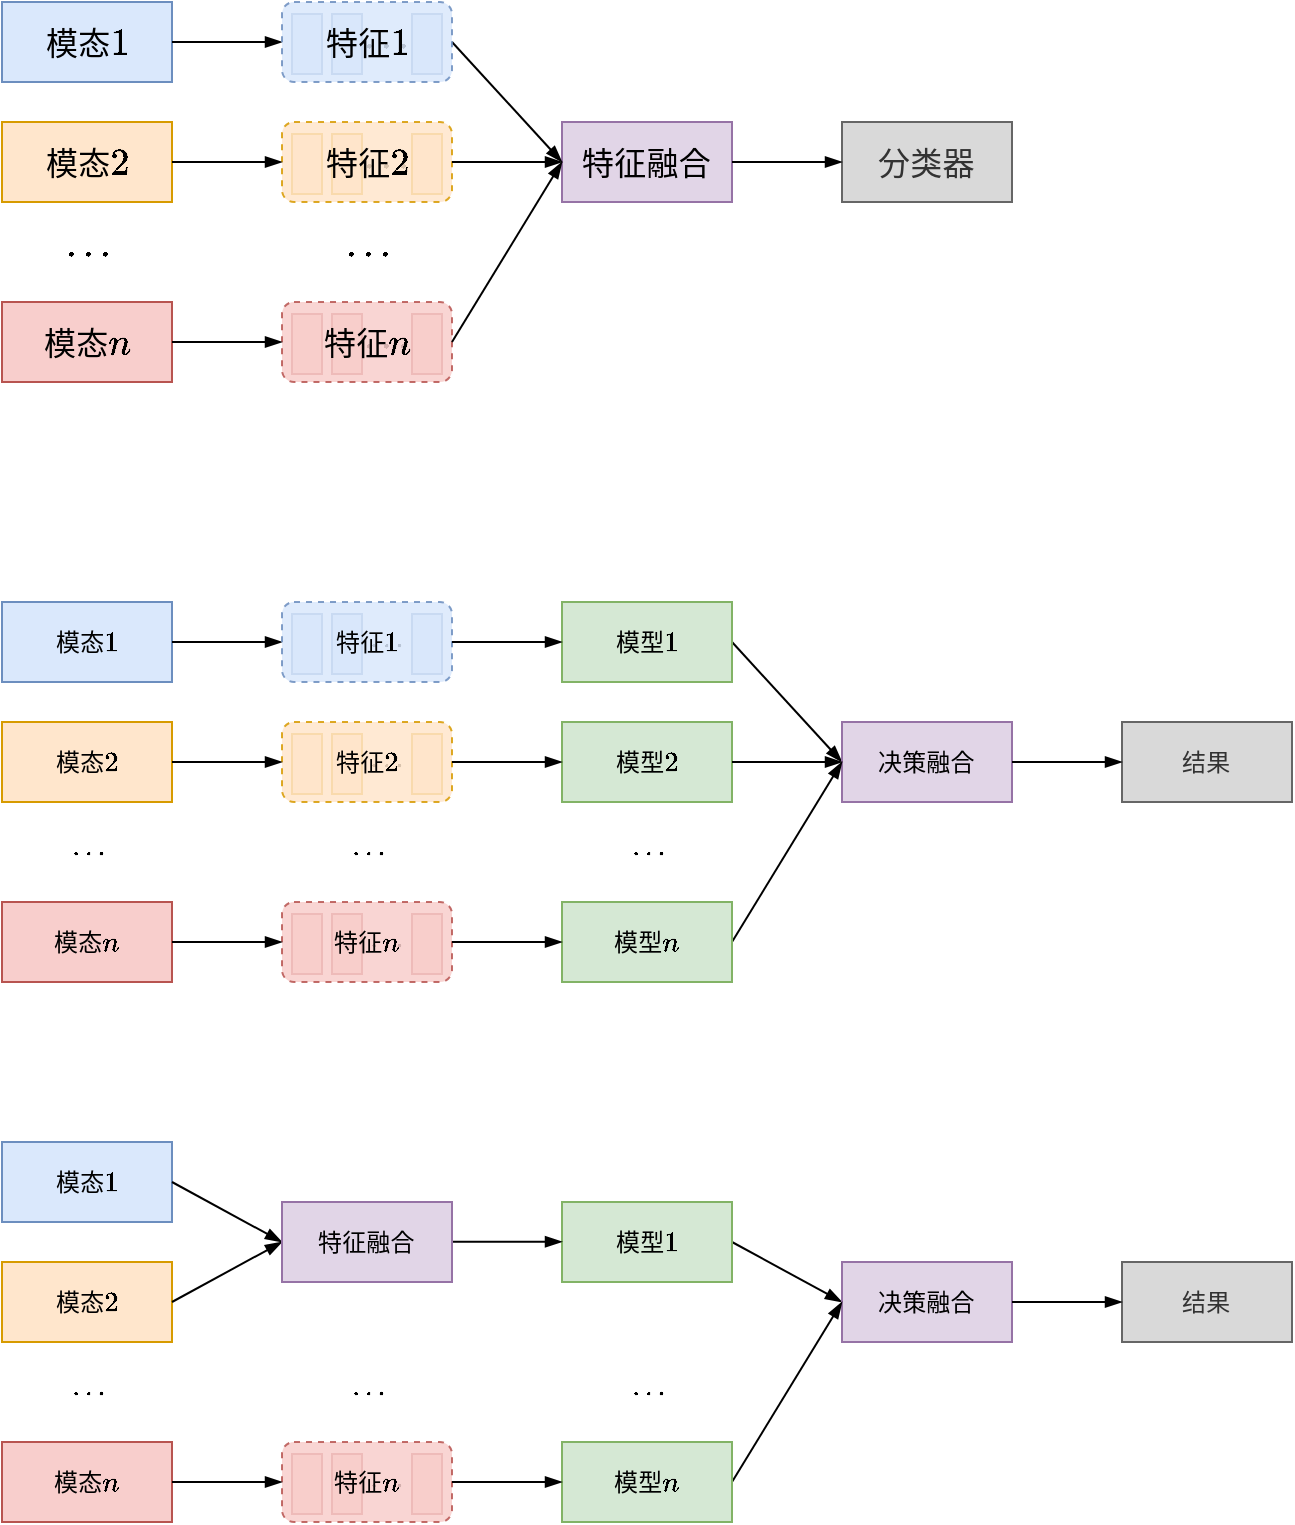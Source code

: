 <mxfile version="26.0.15">
  <diagram name="第 1 页" id="IceHvFMhuSLMuGwEgAzG">
    <mxGraphModel dx="823" dy="549" grid="1" gridSize="10" guides="1" tooltips="1" connect="1" arrows="1" fold="1" page="1" pageScale="1" pageWidth="827" pageHeight="1169" math="1" shadow="0">
      <root>
        <mxCell id="0" />
        <mxCell id="1" parent="0" />
        <mxCell id="TyKDxq_lsrLQuB99KI5q-3" value="" style="rounded=0;whiteSpace=wrap;html=1;aspect=fixed;fillColor=#dae8fc;strokeColor=#6c8ebf;fontSize=16;" vertex="1" parent="1">
          <mxGeometry x="205" y="126" width="15" height="30" as="geometry" />
        </mxCell>
        <mxCell id="TyKDxq_lsrLQuB99KI5q-4" value="" style="rounded=0;whiteSpace=wrap;html=1;aspect=fixed;fillColor=#dae8fc;strokeColor=#6c8ebf;fontSize=16;" vertex="1" parent="1">
          <mxGeometry x="225" y="126" width="15" height="30" as="geometry" />
        </mxCell>
        <mxCell id="TyKDxq_lsrLQuB99KI5q-5" value="$$\cdots$$" style="rounded=0;whiteSpace=wrap;html=1;aspect=fixed;fillColor=none;strokeColor=none;fontSize=16;" vertex="1" parent="1">
          <mxGeometry x="245" y="126" width="15" height="30" as="geometry" />
        </mxCell>
        <mxCell id="TyKDxq_lsrLQuB99KI5q-6" value="" style="rounded=0;whiteSpace=wrap;html=1;aspect=fixed;fillColor=#dae8fc;strokeColor=#6c8ebf;fontSize=16;" vertex="1" parent="1">
          <mxGeometry x="265" y="126" width="15" height="30" as="geometry" />
        </mxCell>
        <mxCell id="TyKDxq_lsrLQuB99KI5q-8" value="&lt;font&gt;$$\text{模态1}$$&lt;/font&gt;" style="rounded=0;whiteSpace=wrap;html=1;fontFamily=Helvetica;fillColor=#dae8fc;strokeColor=#6c8ebf;fontSize=16;" vertex="1" parent="1">
          <mxGeometry x="60" y="120" width="85" height="40" as="geometry" />
        </mxCell>
        <mxCell id="TyKDxq_lsrLQuB99KI5q-9" value="" style="rounded=0;whiteSpace=wrap;html=1;aspect=fixed;fillColor=#ffe6cc;strokeColor=#d79b00;fontSize=16;" vertex="1" parent="1">
          <mxGeometry x="205" y="186" width="15" height="30" as="geometry" />
        </mxCell>
        <mxCell id="TyKDxq_lsrLQuB99KI5q-10" value="" style="rounded=0;whiteSpace=wrap;html=1;aspect=fixed;fillColor=#ffe6cc;strokeColor=#d79b00;fontSize=16;" vertex="1" parent="1">
          <mxGeometry x="225" y="186" width="15" height="30" as="geometry" />
        </mxCell>
        <mxCell id="TyKDxq_lsrLQuB99KI5q-11" value="$$\cdots$$" style="rounded=0;whiteSpace=wrap;html=1;aspect=fixed;fillColor=none;strokeColor=none;fontSize=16;" vertex="1" parent="1">
          <mxGeometry x="245" y="186" width="15" height="30" as="geometry" />
        </mxCell>
        <mxCell id="TyKDxq_lsrLQuB99KI5q-12" value="" style="rounded=0;whiteSpace=wrap;html=1;aspect=fixed;fillColor=#ffe6cc;strokeColor=#d79b00;fontSize=16;" vertex="1" parent="1">
          <mxGeometry x="265" y="186" width="15" height="30" as="geometry" />
        </mxCell>
        <mxCell id="TyKDxq_lsrLQuB99KI5q-14" value="&lt;span style=&quot;font-family: Helvetica;&quot;&gt;$$\text{模态2}$$&lt;/span&gt;" style="rounded=0;whiteSpace=wrap;html=1;fontFamily=Garamond;fillColor=#ffe6cc;strokeColor=#d79b00;fontSize=16;" vertex="1" parent="1">
          <mxGeometry x="60" y="180" width="85" height="40" as="geometry" />
        </mxCell>
        <mxCell id="TyKDxq_lsrLQuB99KI5q-15" value="" style="rounded=0;whiteSpace=wrap;html=1;aspect=fixed;fillColor=#f8cecc;strokeColor=#b85450;fontSize=16;" vertex="1" parent="1">
          <mxGeometry x="205" y="276" width="15" height="30" as="geometry" />
        </mxCell>
        <mxCell id="TyKDxq_lsrLQuB99KI5q-16" value="" style="rounded=0;whiteSpace=wrap;html=1;aspect=fixed;fillColor=#f8cecc;strokeColor=#b85450;fontSize=16;" vertex="1" parent="1">
          <mxGeometry x="225" y="276" width="15" height="30" as="geometry" />
        </mxCell>
        <mxCell id="TyKDxq_lsrLQuB99KI5q-17" value="$$\cdots$$" style="rounded=0;whiteSpace=wrap;html=1;aspect=fixed;fillColor=none;strokeColor=none;fontSize=16;" vertex="1" parent="1">
          <mxGeometry x="245" y="276" width="15" height="30" as="geometry" />
        </mxCell>
        <mxCell id="TyKDxq_lsrLQuB99KI5q-18" value="" style="rounded=0;whiteSpace=wrap;html=1;aspect=fixed;fillColor=#f8cecc;strokeColor=#b85450;fontSize=16;" vertex="1" parent="1">
          <mxGeometry x="265" y="276" width="15" height="30" as="geometry" />
        </mxCell>
        <mxCell id="TyKDxq_lsrLQuB99KI5q-20" value="$$\text{模态}n$$" style="rounded=0;whiteSpace=wrap;html=1;fillColor=#f8cecc;strokeColor=#b85450;fontSize=16;" vertex="1" parent="1">
          <mxGeometry x="60" y="270" width="85" height="40" as="geometry" />
        </mxCell>
        <mxCell id="TyKDxq_lsrLQuB99KI5q-21" value="$$\cdots$$" style="text;html=1;align=center;verticalAlign=middle;whiteSpace=wrap;rounded=0;fontSize=16;" vertex="1" parent="1">
          <mxGeometry x="73" y="230" width="60" height="30" as="geometry" />
        </mxCell>
        <mxCell id="TyKDxq_lsrLQuB99KI5q-22" value="&lt;span style=&quot;font-family: Helvetica;&quot;&gt;$$\text{特征融合}$$&lt;/span&gt;" style="rounded=0;whiteSpace=wrap;html=1;fontFamily=Garamond;fillColor=#e1d5e7;strokeColor=#9673a6;fontSize=16;" vertex="1" parent="1">
          <mxGeometry x="340" y="180" width="85" height="40" as="geometry" />
        </mxCell>
        <mxCell id="TyKDxq_lsrLQuB99KI5q-23" value="" style="endArrow=blockThin;html=1;rounded=0;exitX=1;exitY=0.5;exitDx=0;exitDy=0;entryX=0;entryY=0.5;entryDx=0;entryDy=0;endFill=1;fontSize=16;" edge="1" parent="1" source="TyKDxq_lsrLQuB99KI5q-8" target="TyKDxq_lsrLQuB99KI5q-7">
          <mxGeometry width="50" height="50" relative="1" as="geometry">
            <mxPoint x="180" y="120" as="sourcePoint" />
            <mxPoint x="230" y="70" as="targetPoint" />
          </mxGeometry>
        </mxCell>
        <mxCell id="TyKDxq_lsrLQuB99KI5q-24" value="" style="endArrow=blockThin;html=1;rounded=0;exitX=1;exitY=0.5;exitDx=0;exitDy=0;entryX=0;entryY=0.5;entryDx=0;entryDy=0;endFill=1;fontSize=16;" edge="1" parent="1" source="TyKDxq_lsrLQuB99KI5q-7" target="TyKDxq_lsrLQuB99KI5q-22">
          <mxGeometry width="50" height="50" relative="1" as="geometry">
            <mxPoint x="310" y="140.86" as="sourcePoint" />
            <mxPoint x="365" y="140.86" as="targetPoint" />
          </mxGeometry>
        </mxCell>
        <mxCell id="TyKDxq_lsrLQuB99KI5q-7" value="$$\text{特征1}$$" style="rounded=1;whiteSpace=wrap;html=1;fillColor=#dae8fc;dashed=1;opacity=85;strokeColor=#6c8ebf;fontSize=16;" vertex="1" parent="1">
          <mxGeometry x="200" y="120" width="85" height="40" as="geometry" />
        </mxCell>
        <mxCell id="TyKDxq_lsrLQuB99KI5q-13" value="$$\text{特征2}$$" style="rounded=1;whiteSpace=wrap;html=1;fillColor=#ffe6cc;dashed=1;strokeColor=#d79b00;opacity=85;fontSize=16;" vertex="1" parent="1">
          <mxGeometry x="200" y="180" width="85" height="40" as="geometry" />
        </mxCell>
        <mxCell id="TyKDxq_lsrLQuB99KI5q-19" value="$$\text{特征}n$$" style="rounded=1;whiteSpace=wrap;html=1;fillColor=#f8cecc;dashed=1;strokeColor=#b85450;opacity=85;fontSize=16;" vertex="1" parent="1">
          <mxGeometry x="200" y="270" width="85" height="40" as="geometry" />
        </mxCell>
        <mxCell id="TyKDxq_lsrLQuB99KI5q-25" value="&lt;font face=&quot;Helvetica&quot;&gt;$$\text{分类器}$$&lt;/font&gt;" style="rounded=0;whiteSpace=wrap;html=1;fontFamily=Garamond;fillColor=#D9D9D9;fontColor=#333333;strokeColor=#666666;fontSize=16;" vertex="1" parent="1">
          <mxGeometry x="480" y="180" width="85" height="40" as="geometry" />
        </mxCell>
        <mxCell id="TyKDxq_lsrLQuB99KI5q-26" value="" style="endArrow=blockThin;html=1;rounded=0;exitX=1;exitY=0.5;exitDx=0;exitDy=0;entryX=0;entryY=0.5;entryDx=0;entryDy=0;endFill=1;fontSize=16;" edge="1" parent="1" source="TyKDxq_lsrLQuB99KI5q-13" target="TyKDxq_lsrLQuB99KI5q-22">
          <mxGeometry width="50" height="50" relative="1" as="geometry">
            <mxPoint x="295" y="150" as="sourcePoint" />
            <mxPoint x="350" y="210" as="targetPoint" />
          </mxGeometry>
        </mxCell>
        <mxCell id="TyKDxq_lsrLQuB99KI5q-27" value="" style="endArrow=blockThin;html=1;rounded=0;exitX=1;exitY=0.5;exitDx=0;exitDy=0;entryX=0;entryY=0.5;entryDx=0;entryDy=0;endFill=1;fontSize=16;" edge="1" parent="1" source="TyKDxq_lsrLQuB99KI5q-22" target="TyKDxq_lsrLQuB99KI5q-25">
          <mxGeometry width="50" height="50" relative="1" as="geometry">
            <mxPoint x="425" y="170" as="sourcePoint" />
            <mxPoint x="480" y="170" as="targetPoint" />
          </mxGeometry>
        </mxCell>
        <mxCell id="TyKDxq_lsrLQuB99KI5q-28" value="" style="endArrow=blockThin;html=1;rounded=0;exitX=1;exitY=0.5;exitDx=0;exitDy=0;entryX=0;entryY=0.5;entryDx=0;entryDy=0;endFill=1;fontSize=16;" edge="1" parent="1" source="TyKDxq_lsrLQuB99KI5q-19" target="TyKDxq_lsrLQuB99KI5q-22">
          <mxGeometry width="50" height="50" relative="1" as="geometry">
            <mxPoint x="295" y="210" as="sourcePoint" />
            <mxPoint x="350" y="210" as="targetPoint" />
          </mxGeometry>
        </mxCell>
        <mxCell id="TyKDxq_lsrLQuB99KI5q-29" value="" style="endArrow=blockThin;html=1;rounded=0;exitX=1;exitY=0.5;exitDx=0;exitDy=0;entryX=0;entryY=0.5;entryDx=0;entryDy=0;endFill=1;fontSize=16;" edge="1" parent="1" source="TyKDxq_lsrLQuB99KI5q-14" target="TyKDxq_lsrLQuB99KI5q-13">
          <mxGeometry width="50" height="50" relative="1" as="geometry">
            <mxPoint x="155" y="150" as="sourcePoint" />
            <mxPoint x="210" y="150" as="targetPoint" />
          </mxGeometry>
        </mxCell>
        <mxCell id="TyKDxq_lsrLQuB99KI5q-30" value="" style="endArrow=blockThin;html=1;rounded=0;exitX=1;exitY=0.5;exitDx=0;exitDy=0;entryX=0;entryY=0.5;entryDx=0;entryDy=0;endFill=1;fontSize=16;" edge="1" parent="1" source="TyKDxq_lsrLQuB99KI5q-20" target="TyKDxq_lsrLQuB99KI5q-19">
          <mxGeometry width="50" height="50" relative="1" as="geometry">
            <mxPoint x="155" y="210" as="sourcePoint" />
            <mxPoint x="210" y="210" as="targetPoint" />
          </mxGeometry>
        </mxCell>
        <mxCell id="TyKDxq_lsrLQuB99KI5q-31" value="" style="rounded=0;whiteSpace=wrap;html=1;aspect=fixed;fillColor=#dae8fc;strokeColor=#6c8ebf;" vertex="1" parent="1">
          <mxGeometry x="205" y="426" width="15" height="30" as="geometry" />
        </mxCell>
        <mxCell id="TyKDxq_lsrLQuB99KI5q-32" value="" style="rounded=0;whiteSpace=wrap;html=1;aspect=fixed;fillColor=#dae8fc;strokeColor=#6c8ebf;" vertex="1" parent="1">
          <mxGeometry x="225" y="426" width="15" height="30" as="geometry" />
        </mxCell>
        <mxCell id="TyKDxq_lsrLQuB99KI5q-33" value="$$\cdots$$" style="rounded=0;whiteSpace=wrap;html=1;aspect=fixed;fillColor=none;strokeColor=none;" vertex="1" parent="1">
          <mxGeometry x="245" y="426" width="15" height="30" as="geometry" />
        </mxCell>
        <mxCell id="TyKDxq_lsrLQuB99KI5q-34" value="" style="rounded=0;whiteSpace=wrap;html=1;aspect=fixed;fillColor=#dae8fc;strokeColor=#6c8ebf;" vertex="1" parent="1">
          <mxGeometry x="265" y="426" width="15" height="30" as="geometry" />
        </mxCell>
        <mxCell id="TyKDxq_lsrLQuB99KI5q-35" value="&lt;font&gt;$$\text{模态1}$$&lt;/font&gt;" style="rounded=0;whiteSpace=wrap;html=1;fontFamily=Helvetica;fillColor=#dae8fc;strokeColor=#6c8ebf;" vertex="1" parent="1">
          <mxGeometry x="60" y="420" width="85" height="40" as="geometry" />
        </mxCell>
        <mxCell id="TyKDxq_lsrLQuB99KI5q-36" value="" style="rounded=0;whiteSpace=wrap;html=1;aspect=fixed;fillColor=#ffe6cc;strokeColor=#d79b00;" vertex="1" parent="1">
          <mxGeometry x="205" y="486" width="15" height="30" as="geometry" />
        </mxCell>
        <mxCell id="TyKDxq_lsrLQuB99KI5q-37" value="" style="rounded=0;whiteSpace=wrap;html=1;aspect=fixed;fillColor=#ffe6cc;strokeColor=#d79b00;" vertex="1" parent="1">
          <mxGeometry x="225" y="486" width="15" height="30" as="geometry" />
        </mxCell>
        <mxCell id="TyKDxq_lsrLQuB99KI5q-38" value="$$\cdots$$" style="rounded=0;whiteSpace=wrap;html=1;aspect=fixed;fillColor=none;strokeColor=none;" vertex="1" parent="1">
          <mxGeometry x="245" y="486" width="15" height="30" as="geometry" />
        </mxCell>
        <mxCell id="TyKDxq_lsrLQuB99KI5q-39" value="" style="rounded=0;whiteSpace=wrap;html=1;aspect=fixed;fillColor=#ffe6cc;strokeColor=#d79b00;" vertex="1" parent="1">
          <mxGeometry x="265" y="486" width="15" height="30" as="geometry" />
        </mxCell>
        <mxCell id="TyKDxq_lsrLQuB99KI5q-40" value="&lt;span style=&quot;font-family: Helvetica;&quot;&gt;$$\text{模态2}$$&lt;/span&gt;" style="rounded=0;whiteSpace=wrap;html=1;fontFamily=Garamond;fillColor=#ffe6cc;strokeColor=#d79b00;" vertex="1" parent="1">
          <mxGeometry x="60" y="480" width="85" height="40" as="geometry" />
        </mxCell>
        <mxCell id="TyKDxq_lsrLQuB99KI5q-41" value="" style="rounded=0;whiteSpace=wrap;html=1;aspect=fixed;fillColor=#f8cecc;strokeColor=#b85450;" vertex="1" parent="1">
          <mxGeometry x="205" y="576" width="15" height="30" as="geometry" />
        </mxCell>
        <mxCell id="TyKDxq_lsrLQuB99KI5q-42" value="" style="rounded=0;whiteSpace=wrap;html=1;aspect=fixed;fillColor=#f8cecc;strokeColor=#b85450;" vertex="1" parent="1">
          <mxGeometry x="225" y="576" width="15" height="30" as="geometry" />
        </mxCell>
        <mxCell id="TyKDxq_lsrLQuB99KI5q-43" value="$$\cdots$$" style="rounded=0;whiteSpace=wrap;html=1;aspect=fixed;fillColor=none;strokeColor=none;" vertex="1" parent="1">
          <mxGeometry x="245" y="576" width="15" height="30" as="geometry" />
        </mxCell>
        <mxCell id="TyKDxq_lsrLQuB99KI5q-44" value="" style="rounded=0;whiteSpace=wrap;html=1;aspect=fixed;fillColor=#f8cecc;strokeColor=#b85450;" vertex="1" parent="1">
          <mxGeometry x="265" y="576" width="15" height="30" as="geometry" />
        </mxCell>
        <mxCell id="TyKDxq_lsrLQuB99KI5q-45" value="$$\text{模态}n$$" style="rounded=0;whiteSpace=wrap;html=1;fillColor=#f8cecc;strokeColor=#b85450;" vertex="1" parent="1">
          <mxGeometry x="60" y="570" width="85" height="40" as="geometry" />
        </mxCell>
        <mxCell id="TyKDxq_lsrLQuB99KI5q-46" value="$$\cdots$$" style="text;html=1;align=center;verticalAlign=middle;whiteSpace=wrap;rounded=0;" vertex="1" parent="1">
          <mxGeometry x="73" y="530" width="60" height="30" as="geometry" />
        </mxCell>
        <mxCell id="TyKDxq_lsrLQuB99KI5q-47" value="&lt;span style=&quot;font-family: Helvetica;&quot;&gt;$$\text{模型2}$$&lt;/span&gt;" style="rounded=0;whiteSpace=wrap;html=1;fontFamily=Garamond;fillColor=#d5e8d4;strokeColor=#82b366;" vertex="1" parent="1">
          <mxGeometry x="340" y="480" width="85" height="40" as="geometry" />
        </mxCell>
        <mxCell id="TyKDxq_lsrLQuB99KI5q-48" value="" style="endArrow=blockThin;html=1;rounded=0;exitX=1;exitY=0.5;exitDx=0;exitDy=0;entryX=0;entryY=0.5;entryDx=0;entryDy=0;endFill=1;" edge="1" parent="1" source="TyKDxq_lsrLQuB99KI5q-35" target="TyKDxq_lsrLQuB99KI5q-50">
          <mxGeometry width="50" height="50" relative="1" as="geometry">
            <mxPoint x="180" y="420" as="sourcePoint" />
            <mxPoint x="230" y="370" as="targetPoint" />
          </mxGeometry>
        </mxCell>
        <mxCell id="TyKDxq_lsrLQuB99KI5q-49" value="" style="endArrow=blockThin;html=1;rounded=0;exitX=1;exitY=0.5;exitDx=0;exitDy=0;entryX=0;entryY=0.5;entryDx=0;entryDy=0;endFill=1;" edge="1" parent="1" source="TyKDxq_lsrLQuB99KI5q-60" target="TyKDxq_lsrLQuB99KI5q-53">
          <mxGeometry width="50" height="50" relative="1" as="geometry">
            <mxPoint x="310" y="440.86" as="sourcePoint" />
            <mxPoint x="365" y="440.86" as="targetPoint" />
          </mxGeometry>
        </mxCell>
        <mxCell id="TyKDxq_lsrLQuB99KI5q-50" value="$$\text{特征1}$$" style="rounded=1;whiteSpace=wrap;html=1;fillColor=#dae8fc;dashed=1;opacity=85;strokeColor=#6c8ebf;" vertex="1" parent="1">
          <mxGeometry x="200" y="420" width="85" height="40" as="geometry" />
        </mxCell>
        <mxCell id="TyKDxq_lsrLQuB99KI5q-51" value="$$\text{特征2}$$" style="rounded=1;whiteSpace=wrap;html=1;fillColor=#ffe6cc;dashed=1;strokeColor=#d79b00;opacity=85;" vertex="1" parent="1">
          <mxGeometry x="200" y="480" width="85" height="40" as="geometry" />
        </mxCell>
        <mxCell id="TyKDxq_lsrLQuB99KI5q-52" value="$$\text{特征}n$$" style="rounded=1;whiteSpace=wrap;html=1;fillColor=#f8cecc;dashed=1;strokeColor=#b85450;opacity=85;" vertex="1" parent="1">
          <mxGeometry x="200" y="570" width="85" height="40" as="geometry" />
        </mxCell>
        <mxCell id="TyKDxq_lsrLQuB99KI5q-53" value="&lt;font face=&quot;Helvetica&quot;&gt;$$\text{决策融合}$$&lt;/font&gt;" style="rounded=0;whiteSpace=wrap;html=1;fontFamily=Garamond;fillColor=#e1d5e7;strokeColor=#9673a6;" vertex="1" parent="1">
          <mxGeometry x="480" y="480" width="85" height="40" as="geometry" />
        </mxCell>
        <mxCell id="TyKDxq_lsrLQuB99KI5q-54" value="" style="endArrow=blockThin;html=1;rounded=0;exitX=1;exitY=0.5;exitDx=0;exitDy=0;entryX=0;entryY=0.5;entryDx=0;entryDy=0;endFill=1;" edge="1" parent="1" source="TyKDxq_lsrLQuB99KI5q-51" target="TyKDxq_lsrLQuB99KI5q-47">
          <mxGeometry width="50" height="50" relative="1" as="geometry">
            <mxPoint x="295" y="450" as="sourcePoint" />
            <mxPoint x="350" y="510" as="targetPoint" />
          </mxGeometry>
        </mxCell>
        <mxCell id="TyKDxq_lsrLQuB99KI5q-55" value="" style="endArrow=blockThin;html=1;rounded=0;exitX=1;exitY=0.5;exitDx=0;exitDy=0;entryX=0;entryY=0.5;entryDx=0;entryDy=0;endFill=1;" edge="1" parent="1" source="TyKDxq_lsrLQuB99KI5q-47" target="TyKDxq_lsrLQuB99KI5q-53">
          <mxGeometry width="50" height="50" relative="1" as="geometry">
            <mxPoint x="425" y="470" as="sourcePoint" />
            <mxPoint x="480" y="470" as="targetPoint" />
          </mxGeometry>
        </mxCell>
        <mxCell id="TyKDxq_lsrLQuB99KI5q-56" value="" style="endArrow=blockThin;html=1;rounded=0;exitX=1;exitY=0.5;exitDx=0;exitDy=0;entryX=0;entryY=0.5;entryDx=0;entryDy=0;endFill=1;" edge="1" parent="1" source="TyKDxq_lsrLQuB99KI5q-59" target="TyKDxq_lsrLQuB99KI5q-53">
          <mxGeometry width="50" height="50" relative="1" as="geometry">
            <mxPoint x="295" y="510" as="sourcePoint" />
            <mxPoint x="350" y="510" as="targetPoint" />
          </mxGeometry>
        </mxCell>
        <mxCell id="TyKDxq_lsrLQuB99KI5q-57" value="" style="endArrow=blockThin;html=1;rounded=0;exitX=1;exitY=0.5;exitDx=0;exitDy=0;entryX=0;entryY=0.5;entryDx=0;entryDy=0;endFill=1;" edge="1" parent="1" source="TyKDxq_lsrLQuB99KI5q-40" target="TyKDxq_lsrLQuB99KI5q-51">
          <mxGeometry width="50" height="50" relative="1" as="geometry">
            <mxPoint x="155" y="450" as="sourcePoint" />
            <mxPoint x="210" y="450" as="targetPoint" />
          </mxGeometry>
        </mxCell>
        <mxCell id="TyKDxq_lsrLQuB99KI5q-58" value="" style="endArrow=blockThin;html=1;rounded=0;exitX=1;exitY=0.5;exitDx=0;exitDy=0;entryX=0;entryY=0.5;entryDx=0;entryDy=0;endFill=1;" edge="1" parent="1" source="TyKDxq_lsrLQuB99KI5q-45" target="TyKDxq_lsrLQuB99KI5q-52">
          <mxGeometry width="50" height="50" relative="1" as="geometry">
            <mxPoint x="155" y="510" as="sourcePoint" />
            <mxPoint x="210" y="510" as="targetPoint" />
          </mxGeometry>
        </mxCell>
        <mxCell id="TyKDxq_lsrLQuB99KI5q-59" value="&lt;span style=&quot;font-family: Helvetica;&quot;&gt;$$\text{模型}n$$&lt;/span&gt;" style="rounded=0;whiteSpace=wrap;html=1;fontFamily=Garamond;fillColor=#d5e8d4;strokeColor=#82b366;" vertex="1" parent="1">
          <mxGeometry x="340" y="570" width="85" height="40" as="geometry" />
        </mxCell>
        <mxCell id="TyKDxq_lsrLQuB99KI5q-60" value="&lt;span style=&quot;font-family: Helvetica;&quot;&gt;$$\text{模型1}$$&lt;/span&gt;" style="rounded=0;whiteSpace=wrap;html=1;fontFamily=Garamond;fillColor=#d5e8d4;strokeColor=#82b366;" vertex="1" parent="1">
          <mxGeometry x="340" y="420" width="85" height="40" as="geometry" />
        </mxCell>
        <mxCell id="TyKDxq_lsrLQuB99KI5q-61" value="&lt;font face=&quot;Helvetica&quot;&gt;$$\text{结果}$$&lt;/font&gt;" style="rounded=0;whiteSpace=wrap;html=1;fontFamily=Garamond;fillColor=#D9D9D9;fontColor=#333333;strokeColor=#666666;" vertex="1" parent="1">
          <mxGeometry x="620" y="480" width="85" height="40" as="geometry" />
        </mxCell>
        <mxCell id="TyKDxq_lsrLQuB99KI5q-62" value="" style="endArrow=blockThin;html=1;rounded=0;exitX=1;exitY=0.5;exitDx=0;exitDy=0;entryX=0;entryY=0.5;entryDx=0;entryDy=0;endFill=1;" edge="1" parent="1" source="TyKDxq_lsrLQuB99KI5q-53" target="TyKDxq_lsrLQuB99KI5q-61">
          <mxGeometry width="50" height="50" relative="1" as="geometry">
            <mxPoint x="435" y="510" as="sourcePoint" />
            <mxPoint x="490" y="510" as="targetPoint" />
          </mxGeometry>
        </mxCell>
        <mxCell id="TyKDxq_lsrLQuB99KI5q-63" value="" style="endArrow=blockThin;html=1;rounded=0;exitX=1;exitY=0.5;exitDx=0;exitDy=0;entryX=0;entryY=0.5;entryDx=0;entryDy=0;endFill=1;" edge="1" parent="1" source="TyKDxq_lsrLQuB99KI5q-52" target="TyKDxq_lsrLQuB99KI5q-59">
          <mxGeometry width="50" height="50" relative="1" as="geometry">
            <mxPoint x="295" y="510" as="sourcePoint" />
            <mxPoint x="350" y="510" as="targetPoint" />
          </mxGeometry>
        </mxCell>
        <mxCell id="TyKDxq_lsrLQuB99KI5q-64" value="" style="endArrow=blockThin;html=1;rounded=0;exitX=1;exitY=0.5;exitDx=0;exitDy=0;entryX=0;entryY=0.5;entryDx=0;entryDy=0;endFill=1;" edge="1" parent="1" source="TyKDxq_lsrLQuB99KI5q-50" target="TyKDxq_lsrLQuB99KI5q-60">
          <mxGeometry width="50" height="50" relative="1" as="geometry">
            <mxPoint x="295" y="510" as="sourcePoint" />
            <mxPoint x="350" y="510" as="targetPoint" />
          </mxGeometry>
        </mxCell>
        <mxCell id="TyKDxq_lsrLQuB99KI5q-69" value="&lt;font&gt;$$\text{模态1}$$&lt;/font&gt;" style="rounded=0;whiteSpace=wrap;html=1;fontFamily=Helvetica;fillColor=#dae8fc;strokeColor=#6c8ebf;" vertex="1" parent="1">
          <mxGeometry x="60" y="690" width="85" height="40" as="geometry" />
        </mxCell>
        <mxCell id="TyKDxq_lsrLQuB99KI5q-74" value="&lt;span style=&quot;font-family: Helvetica;&quot;&gt;$$\text{模态2}$$&lt;/span&gt;" style="rounded=0;whiteSpace=wrap;html=1;fontFamily=Garamond;fillColor=#ffe6cc;strokeColor=#d79b00;" vertex="1" parent="1">
          <mxGeometry x="60" y="750" width="85" height="40" as="geometry" />
        </mxCell>
        <mxCell id="TyKDxq_lsrLQuB99KI5q-75" value="" style="rounded=0;whiteSpace=wrap;html=1;aspect=fixed;fillColor=#f8cecc;strokeColor=#b85450;" vertex="1" parent="1">
          <mxGeometry x="205" y="846" width="15" height="30" as="geometry" />
        </mxCell>
        <mxCell id="TyKDxq_lsrLQuB99KI5q-76" value="" style="rounded=0;whiteSpace=wrap;html=1;aspect=fixed;fillColor=#f8cecc;strokeColor=#b85450;" vertex="1" parent="1">
          <mxGeometry x="225" y="846" width="15" height="30" as="geometry" />
        </mxCell>
        <mxCell id="TyKDxq_lsrLQuB99KI5q-77" value="$$\cdots$$" style="rounded=0;whiteSpace=wrap;html=1;aspect=fixed;fillColor=none;strokeColor=none;" vertex="1" parent="1">
          <mxGeometry x="245" y="846" width="15" height="30" as="geometry" />
        </mxCell>
        <mxCell id="TyKDxq_lsrLQuB99KI5q-78" value="" style="rounded=0;whiteSpace=wrap;html=1;aspect=fixed;fillColor=#f8cecc;strokeColor=#b85450;" vertex="1" parent="1">
          <mxGeometry x="265" y="846" width="15" height="30" as="geometry" />
        </mxCell>
        <mxCell id="TyKDxq_lsrLQuB99KI5q-79" value="$$\text{模态}n$$" style="rounded=0;whiteSpace=wrap;html=1;fillColor=#f8cecc;strokeColor=#b85450;" vertex="1" parent="1">
          <mxGeometry x="60" y="840" width="85" height="40" as="geometry" />
        </mxCell>
        <mxCell id="TyKDxq_lsrLQuB99KI5q-80" value="$$\cdots$$" style="text;html=1;align=center;verticalAlign=middle;whiteSpace=wrap;rounded=0;" vertex="1" parent="1">
          <mxGeometry x="73" y="800" width="60" height="30" as="geometry" />
        </mxCell>
        <mxCell id="TyKDxq_lsrLQuB99KI5q-82" value="" style="endArrow=blockThin;html=1;rounded=0;exitX=1;exitY=0.5;exitDx=0;exitDy=0;entryX=0;entryY=0.5;entryDx=0;entryDy=0;endFill=1;" edge="1" parent="1" source="TyKDxq_lsrLQuB99KI5q-69" target="TyKDxq_lsrLQuB99KI5q-104">
          <mxGeometry width="50" height="50" relative="1" as="geometry">
            <mxPoint x="180" y="690" as="sourcePoint" />
            <mxPoint x="200" y="710" as="targetPoint" />
          </mxGeometry>
        </mxCell>
        <mxCell id="TyKDxq_lsrLQuB99KI5q-83" value="" style="endArrow=blockThin;html=1;rounded=0;exitX=1;exitY=0.5;exitDx=0;exitDy=0;entryX=0;entryY=0.5;entryDx=0;entryDy=0;endFill=1;" edge="1" parent="1" source="TyKDxq_lsrLQuB99KI5q-94" target="TyKDxq_lsrLQuB99KI5q-87">
          <mxGeometry width="50" height="50" relative="1" as="geometry">
            <mxPoint x="310" y="710.86" as="sourcePoint" />
            <mxPoint x="365" y="710.86" as="targetPoint" />
          </mxGeometry>
        </mxCell>
        <mxCell id="TyKDxq_lsrLQuB99KI5q-86" value="$$\text{特征}n$$" style="rounded=1;whiteSpace=wrap;html=1;fillColor=#f8cecc;dashed=1;strokeColor=#b85450;opacity=85;" vertex="1" parent="1">
          <mxGeometry x="200" y="840" width="85" height="40" as="geometry" />
        </mxCell>
        <mxCell id="TyKDxq_lsrLQuB99KI5q-87" value="&lt;font face=&quot;Helvetica&quot;&gt;$$\text{决策融合}$$&lt;/font&gt;" style="rounded=0;whiteSpace=wrap;html=1;fontFamily=Garamond;fillColor=#e1d5e7;strokeColor=#9673a6;" vertex="1" parent="1">
          <mxGeometry x="480" y="750" width="85" height="40" as="geometry" />
        </mxCell>
        <mxCell id="TyKDxq_lsrLQuB99KI5q-90" value="" style="endArrow=blockThin;html=1;rounded=0;exitX=1;exitY=0.5;exitDx=0;exitDy=0;entryX=0;entryY=0.5;entryDx=0;entryDy=0;endFill=1;" edge="1" parent="1" source="TyKDxq_lsrLQuB99KI5q-93" target="TyKDxq_lsrLQuB99KI5q-87">
          <mxGeometry width="50" height="50" relative="1" as="geometry">
            <mxPoint x="295" y="780" as="sourcePoint" />
            <mxPoint x="350" y="780" as="targetPoint" />
          </mxGeometry>
        </mxCell>
        <mxCell id="TyKDxq_lsrLQuB99KI5q-91" value="" style="endArrow=blockThin;html=1;rounded=0;exitX=1;exitY=0.5;exitDx=0;exitDy=0;entryX=0;entryY=0.5;entryDx=0;entryDy=0;endFill=1;" edge="1" parent="1" source="TyKDxq_lsrLQuB99KI5q-74" target="TyKDxq_lsrLQuB99KI5q-104">
          <mxGeometry width="50" height="50" relative="1" as="geometry">
            <mxPoint x="155" y="720" as="sourcePoint" />
            <mxPoint x="200" y="770" as="targetPoint" />
          </mxGeometry>
        </mxCell>
        <mxCell id="TyKDxq_lsrLQuB99KI5q-92" value="" style="endArrow=blockThin;html=1;rounded=0;exitX=1;exitY=0.5;exitDx=0;exitDy=0;entryX=0;entryY=0.5;entryDx=0;entryDy=0;endFill=1;" edge="1" parent="1" source="TyKDxq_lsrLQuB99KI5q-79" target="TyKDxq_lsrLQuB99KI5q-86">
          <mxGeometry width="50" height="50" relative="1" as="geometry">
            <mxPoint x="155" y="780" as="sourcePoint" />
            <mxPoint x="210" y="780" as="targetPoint" />
          </mxGeometry>
        </mxCell>
        <mxCell id="TyKDxq_lsrLQuB99KI5q-93" value="&lt;span style=&quot;font-family: Helvetica;&quot;&gt;$$\text{模型}n$$&lt;/span&gt;" style="rounded=0;whiteSpace=wrap;html=1;fontFamily=Garamond;fillColor=#d5e8d4;strokeColor=#82b366;" vertex="1" parent="1">
          <mxGeometry x="340" y="840" width="85" height="40" as="geometry" />
        </mxCell>
        <mxCell id="TyKDxq_lsrLQuB99KI5q-94" value="&lt;span style=&quot;font-family: Helvetica;&quot;&gt;$$\text{模型1}$$&lt;/span&gt;" style="rounded=0;whiteSpace=wrap;html=1;fontFamily=Garamond;fillColor=#d5e8d4;strokeColor=#82b366;" vertex="1" parent="1">
          <mxGeometry x="340" y="720" width="85" height="40" as="geometry" />
        </mxCell>
        <mxCell id="TyKDxq_lsrLQuB99KI5q-95" value="&lt;font face=&quot;Helvetica&quot;&gt;$$\text{结果}$$&lt;/font&gt;" style="rounded=0;whiteSpace=wrap;html=1;fontFamily=Garamond;fillColor=#D9D9D9;fontColor=#333333;strokeColor=#666666;" vertex="1" parent="1">
          <mxGeometry x="620" y="750" width="85" height="40" as="geometry" />
        </mxCell>
        <mxCell id="TyKDxq_lsrLQuB99KI5q-96" value="" style="endArrow=blockThin;html=1;rounded=0;exitX=1;exitY=0.5;exitDx=0;exitDy=0;entryX=0;entryY=0.5;entryDx=0;entryDy=0;endFill=1;" edge="1" parent="1" source="TyKDxq_lsrLQuB99KI5q-87" target="TyKDxq_lsrLQuB99KI5q-95">
          <mxGeometry width="50" height="50" relative="1" as="geometry">
            <mxPoint x="435" y="780" as="sourcePoint" />
            <mxPoint x="490" y="780" as="targetPoint" />
          </mxGeometry>
        </mxCell>
        <mxCell id="TyKDxq_lsrLQuB99KI5q-97" value="" style="endArrow=blockThin;html=1;rounded=0;exitX=1;exitY=0.5;exitDx=0;exitDy=0;entryX=0;entryY=0.5;entryDx=0;entryDy=0;endFill=1;" edge="1" parent="1" source="TyKDxq_lsrLQuB99KI5q-86" target="TyKDxq_lsrLQuB99KI5q-93">
          <mxGeometry width="50" height="50" relative="1" as="geometry">
            <mxPoint x="295" y="780" as="sourcePoint" />
            <mxPoint x="350" y="780" as="targetPoint" />
          </mxGeometry>
        </mxCell>
        <mxCell id="TyKDxq_lsrLQuB99KI5q-98" value="" style="endArrow=blockThin;html=1;rounded=0;exitX=1;exitY=0.5;exitDx=0;exitDy=0;entryX=0;entryY=0.5;entryDx=0;entryDy=0;endFill=1;" edge="1" parent="1">
          <mxGeometry width="50" height="50" relative="1" as="geometry">
            <mxPoint x="285" y="739.86" as="sourcePoint" />
            <mxPoint x="340.0" y="739.86" as="targetPoint" />
          </mxGeometry>
        </mxCell>
        <mxCell id="TyKDxq_lsrLQuB99KI5q-99" value="$$\cdots$$" style="text;html=1;align=center;verticalAlign=middle;whiteSpace=wrap;rounded=0;" vertex="1" parent="1">
          <mxGeometry x="212.5" y="800" width="60" height="30" as="geometry" />
        </mxCell>
        <mxCell id="TyKDxq_lsrLQuB99KI5q-100" value="$$\cdots$$" style="text;html=1;align=center;verticalAlign=middle;whiteSpace=wrap;rounded=0;" vertex="1" parent="1">
          <mxGeometry x="352.5" y="800" width="60" height="30" as="geometry" />
        </mxCell>
        <mxCell id="TyKDxq_lsrLQuB99KI5q-101" value="$$\cdots$$" style="text;html=1;align=center;verticalAlign=middle;whiteSpace=wrap;rounded=0;" vertex="1" parent="1">
          <mxGeometry x="212.5" y="530" width="60" height="30" as="geometry" />
        </mxCell>
        <mxCell id="TyKDxq_lsrLQuB99KI5q-102" value="$$\cdots$$" style="text;html=1;align=center;verticalAlign=middle;whiteSpace=wrap;rounded=0;" vertex="1" parent="1">
          <mxGeometry x="352.5" y="530" width="60" height="30" as="geometry" />
        </mxCell>
        <mxCell id="TyKDxq_lsrLQuB99KI5q-103" value="$$\cdots$$" style="text;html=1;align=center;verticalAlign=middle;whiteSpace=wrap;rounded=0;fontSize=16;" vertex="1" parent="1">
          <mxGeometry x="212.5" y="230" width="60" height="30" as="geometry" />
        </mxCell>
        <mxCell id="TyKDxq_lsrLQuB99KI5q-104" value="&lt;font face=&quot;Helvetica&quot;&gt;$$\text{特征融合}$$&lt;/font&gt;" style="rounded=0;whiteSpace=wrap;html=1;fontFamily=Garamond;fillColor=#e1d5e7;strokeColor=#9673a6;" vertex="1" parent="1">
          <mxGeometry x="200" y="720" width="85" height="40" as="geometry" />
        </mxCell>
      </root>
    </mxGraphModel>
  </diagram>
</mxfile>
